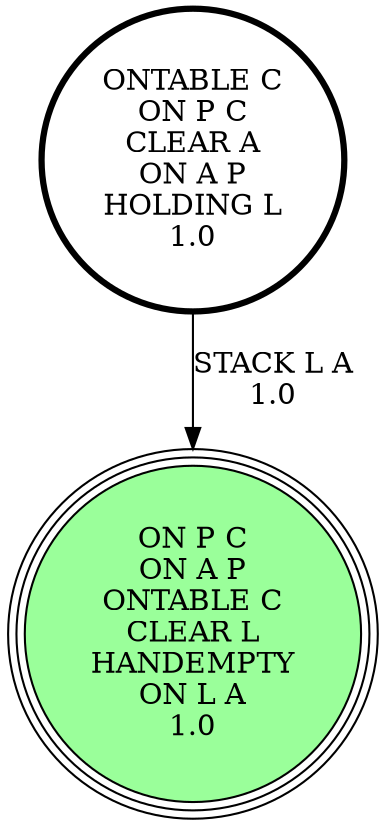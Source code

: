 digraph {
"ONTABLE C\nON P C\nCLEAR A\nON A P\nHOLDING L\n1.0\n" -> "ON P C\nON A P\nONTABLE C\nCLEAR L\nHANDEMPTY\nON L A\n1.0\n"[label="STACK L A\n1.0\n"];
"ON P C\nON A P\nONTABLE C\nCLEAR L\nHANDEMPTY\nON L A\n1.0\n" [shape=circle, style=filled, fillcolor=palegreen1, peripheries=3];
"ON P C\nON A P\nONTABLE C\nCLEAR L\nHANDEMPTY\nON L A\n1.0\n" [shape=circle, style=filled, fillcolor=palegreen1, peripheries=3];
"ONTABLE C\nON P C\nCLEAR A\nON A P\nHOLDING L\n1.0\n" [shape=circle, penwidth=3];
}
